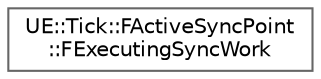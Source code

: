 digraph "Graphical Class Hierarchy"
{
 // INTERACTIVE_SVG=YES
 // LATEX_PDF_SIZE
  bgcolor="transparent";
  edge [fontname=Helvetica,fontsize=10,labelfontname=Helvetica,labelfontsize=10];
  node [fontname=Helvetica,fontsize=10,shape=box,height=0.2,width=0.4];
  rankdir="LR";
  Node0 [id="Node000000",label="UE::Tick::FActiveSyncPoint\l::FExecutingSyncWork",height=0.2,width=0.4,color="grey40", fillcolor="white", style="filled",URL="$dc/d07/structUE_1_1Tick_1_1FActiveSyncPoint_1_1FExecutingSyncWork.html",tooltip="Struct used to actually execute callbacks."];
}
